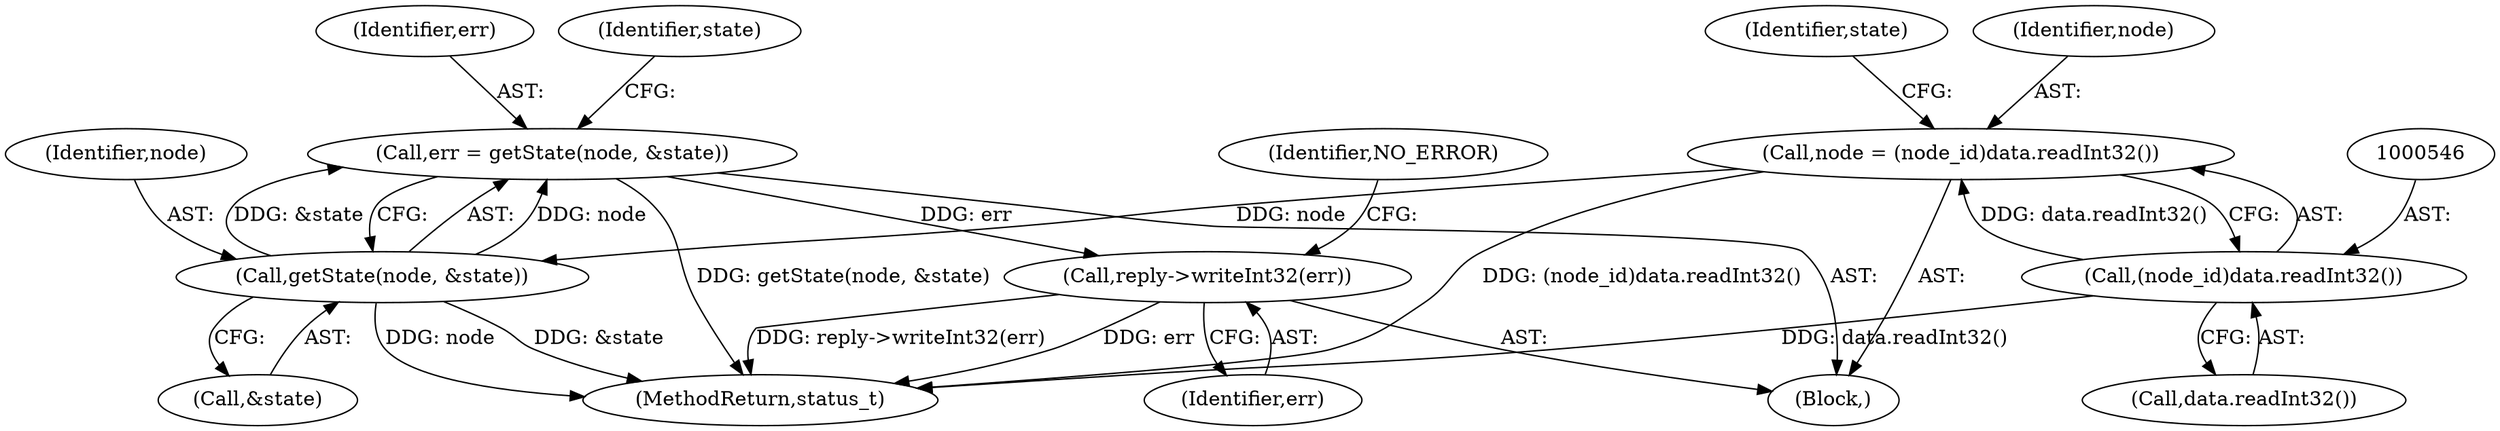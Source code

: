 digraph "0_Android_295c883fe3105b19bcd0f9e07d54c6b589fc5bff@API" {
"1000561" [label="(Call,reply->writeInt32(err))"];
"1000553" [label="(Call,err = getState(node, &state))"];
"1000555" [label="(Call,getState(node, &state))"];
"1000543" [label="(Call,node = (node_id)data.readInt32())"];
"1000545" [label="(Call,(node_id)data.readInt32())"];
"1000553" [label="(Call,err = getState(node, &state))"];
"1000554" [label="(Identifier,err)"];
"1000556" [label="(Identifier,node)"];
"1000555" [label="(Call,getState(node, &state))"];
"1000564" [label="(Identifier,NO_ERROR)"];
"1000561" [label="(Call,reply->writeInt32(err))"];
"1000547" [label="(Call,data.readInt32())"];
"1000557" [label="(Call,&state)"];
"1000550" [label="(Identifier,state)"];
"1000543" [label="(Call,node = (node_id)data.readInt32())"];
"1000537" [label="(Block,)"];
"1000562" [label="(Identifier,err)"];
"1000560" [label="(Identifier,state)"];
"1000544" [label="(Identifier,node)"];
"1000545" [label="(Call,(node_id)data.readInt32())"];
"1001343" [label="(MethodReturn,status_t)"];
"1000561" -> "1000537"  [label="AST: "];
"1000561" -> "1000562"  [label="CFG: "];
"1000562" -> "1000561"  [label="AST: "];
"1000564" -> "1000561"  [label="CFG: "];
"1000561" -> "1001343"  [label="DDG: err"];
"1000561" -> "1001343"  [label="DDG: reply->writeInt32(err)"];
"1000553" -> "1000561"  [label="DDG: err"];
"1000553" -> "1000537"  [label="AST: "];
"1000553" -> "1000555"  [label="CFG: "];
"1000554" -> "1000553"  [label="AST: "];
"1000555" -> "1000553"  [label="AST: "];
"1000560" -> "1000553"  [label="CFG: "];
"1000553" -> "1001343"  [label="DDG: getState(node, &state)"];
"1000555" -> "1000553"  [label="DDG: node"];
"1000555" -> "1000553"  [label="DDG: &state"];
"1000555" -> "1000557"  [label="CFG: "];
"1000556" -> "1000555"  [label="AST: "];
"1000557" -> "1000555"  [label="AST: "];
"1000555" -> "1001343"  [label="DDG: &state"];
"1000555" -> "1001343"  [label="DDG: node"];
"1000543" -> "1000555"  [label="DDG: node"];
"1000543" -> "1000537"  [label="AST: "];
"1000543" -> "1000545"  [label="CFG: "];
"1000544" -> "1000543"  [label="AST: "];
"1000545" -> "1000543"  [label="AST: "];
"1000550" -> "1000543"  [label="CFG: "];
"1000543" -> "1001343"  [label="DDG: (node_id)data.readInt32()"];
"1000545" -> "1000543"  [label="DDG: data.readInt32()"];
"1000545" -> "1000547"  [label="CFG: "];
"1000546" -> "1000545"  [label="AST: "];
"1000547" -> "1000545"  [label="AST: "];
"1000545" -> "1001343"  [label="DDG: data.readInt32()"];
}
